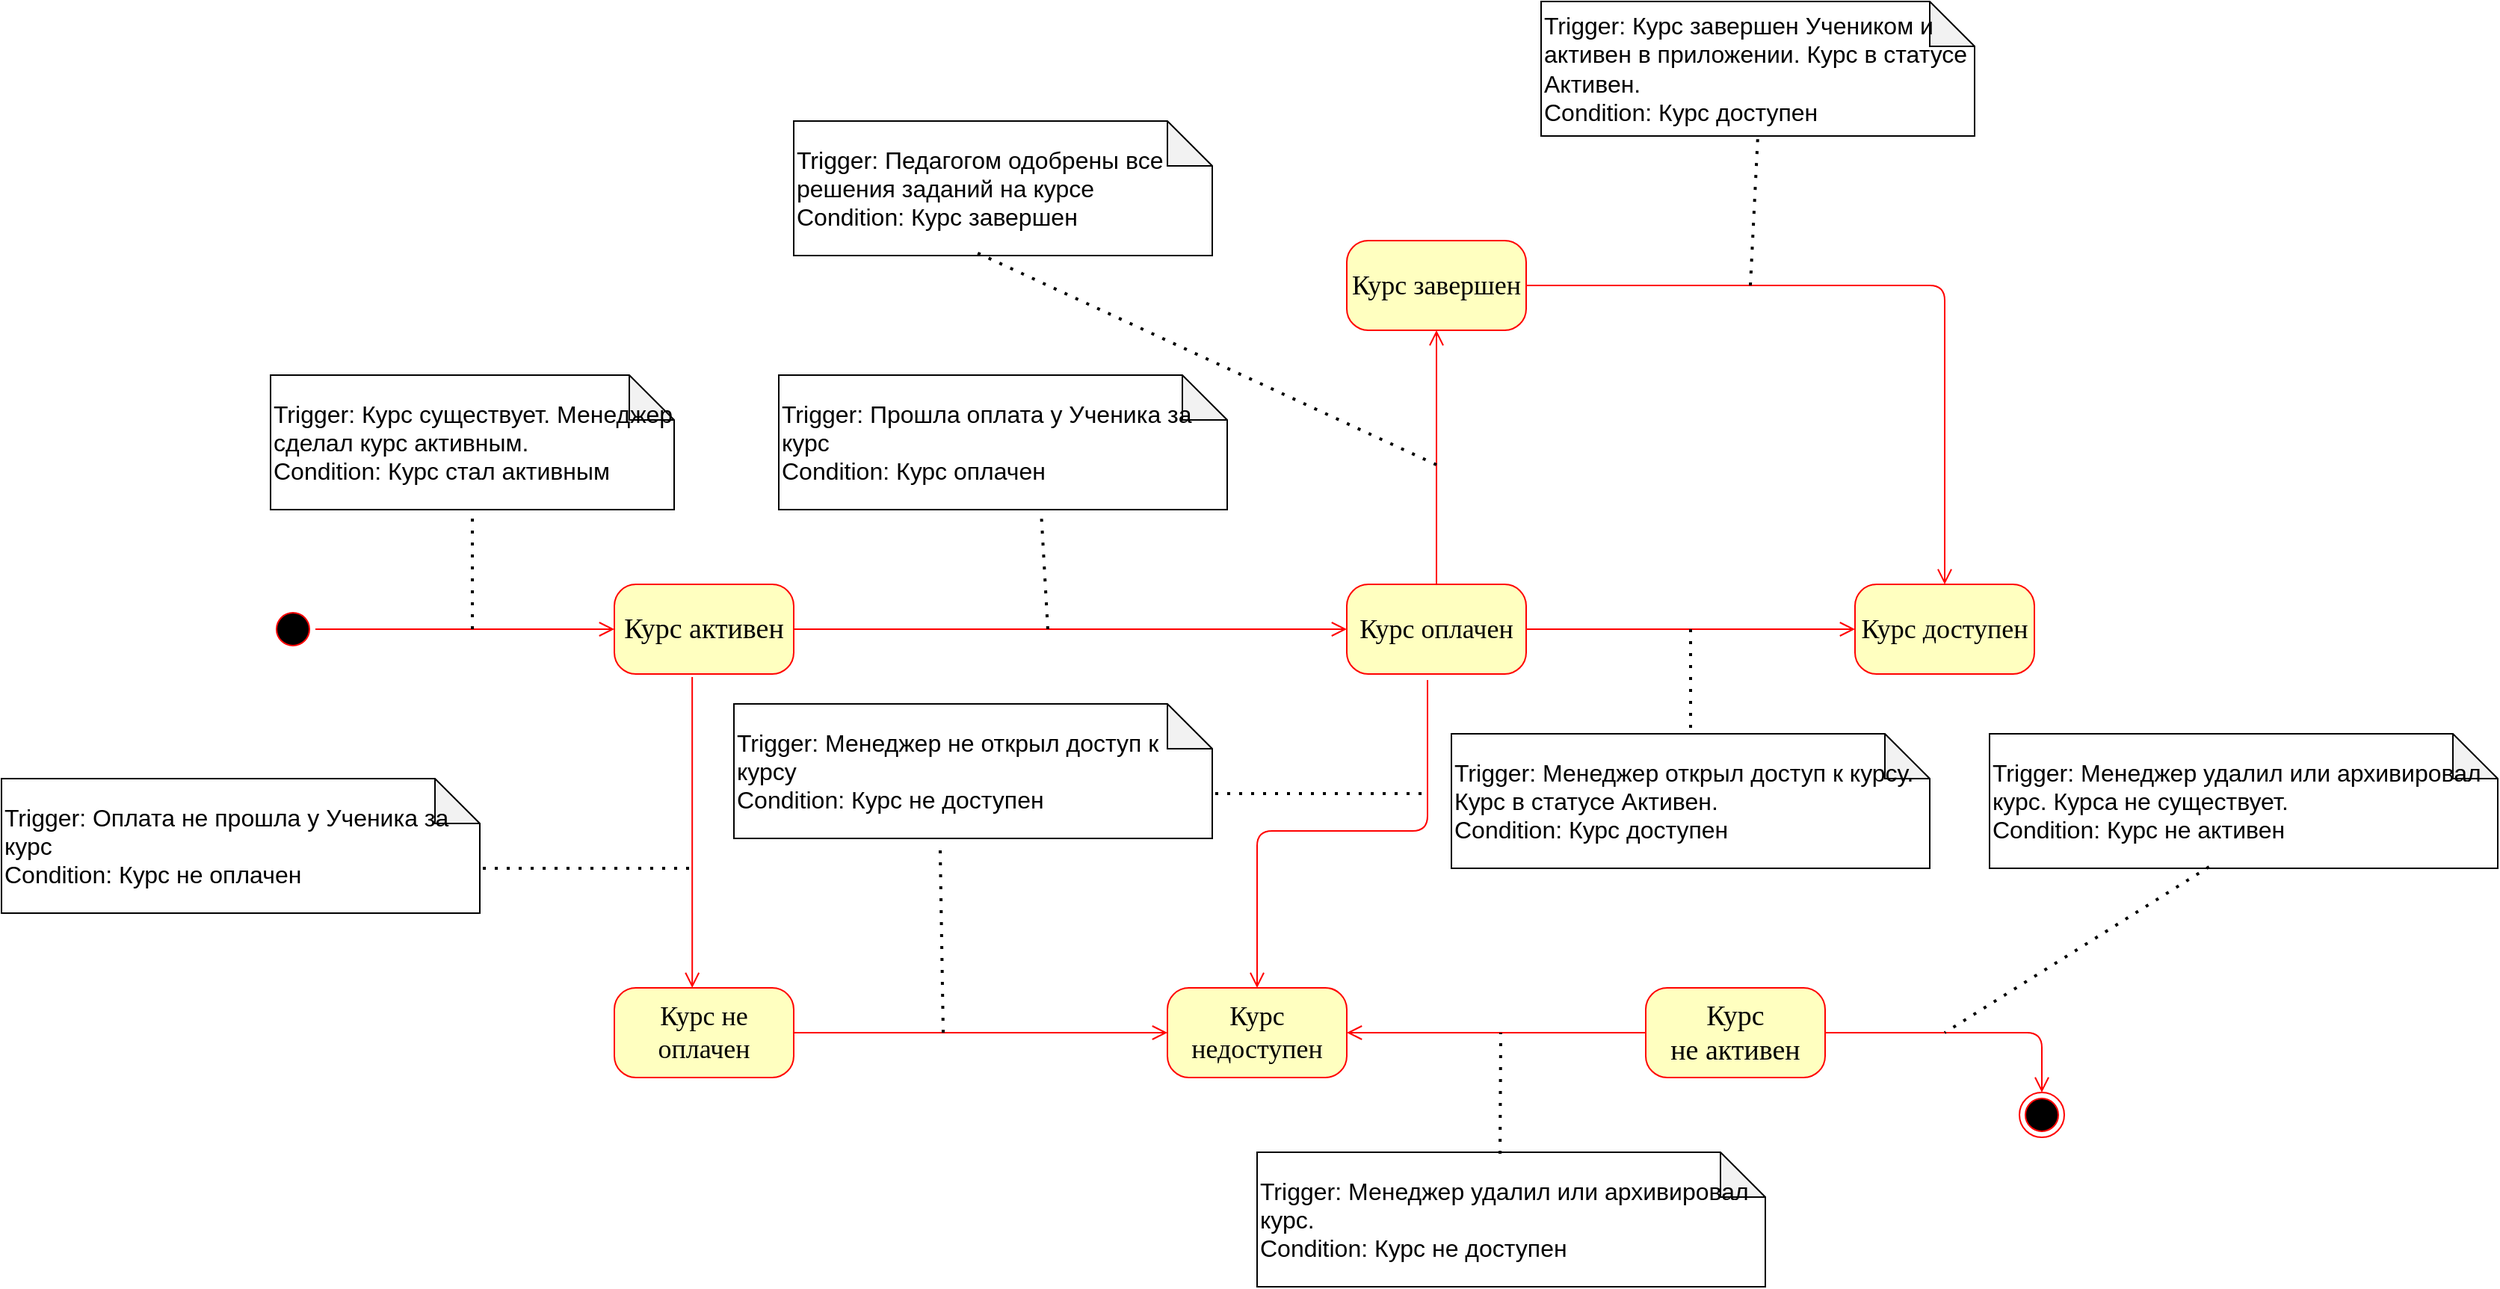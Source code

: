 <mxfile version="24.8.0">
  <diagram name="Page-1" id="58cdce13-f638-feb5-8d6f-7d28b1aa9fa0">
    <mxGraphModel dx="3540" dy="1768" grid="1" gridSize="10" guides="1" tooltips="1" connect="1" arrows="1" fold="1" page="1" pageScale="1" pageWidth="1100" pageHeight="850" background="none" math="0" shadow="0">
      <root>
        <mxCell id="0" />
        <mxCell id="1" parent="0" />
        <mxCell id="382b91b5511bd0f7-1" value="" style="ellipse;html=1;shape=startState;fillColor=#000000;strokeColor=#ff0000;rounded=1;shadow=0;comic=0;labelBackgroundColor=none;fontFamily=Verdana;fontSize=12;fontColor=#000000;align=center;direction=south;" parent="1" vertex="1">
          <mxGeometry x="-220" y="135" width="30" height="30" as="geometry" />
        </mxCell>
        <mxCell id="382b91b5511bd0f7-5" value="&lt;font style=&quot;font-size: 18px;&quot;&gt;Курс не оплачен&lt;/font&gt;" style="rounded=1;whiteSpace=wrap;html=1;arcSize=24;fillColor=#ffffc0;strokeColor=#ff0000;shadow=0;comic=0;labelBackgroundColor=none;fontFamily=Verdana;fontSize=12;fontColor=#000000;align=center;" parent="1" vertex="1">
          <mxGeometry x="10" y="390" width="120" height="60" as="geometry" />
        </mxCell>
        <mxCell id="382b91b5511bd0f7-6" value="&lt;font style=&quot;font-size: 19px;&quot;&gt;Курс активен&lt;/font&gt;" style="rounded=1;whiteSpace=wrap;html=1;arcSize=24;fillColor=#ffffc0;strokeColor=#ff0000;shadow=0;comic=0;labelBackgroundColor=none;fontFamily=Verdana;fontSize=12;fontColor=#000000;align=center;" parent="1" vertex="1">
          <mxGeometry x="10" y="120" width="120" height="60" as="geometry" />
        </mxCell>
        <mxCell id="382b91b5511bd0f7-7" value="&lt;font style=&quot;font-size: 18px;&quot;&gt;Курс оплачен&lt;/font&gt;" style="rounded=1;whiteSpace=wrap;html=1;arcSize=24;fillColor=#ffffc0;strokeColor=#ff0000;shadow=0;comic=0;labelBackgroundColor=none;fontFamily=Verdana;fontSize=12;fontColor=#000000;align=center;" parent="1" vertex="1">
          <mxGeometry x="500" y="120" width="120" height="60" as="geometry" />
        </mxCell>
        <mxCell id="3cde6dad864a17aa-13" style="edgeStyle=elbowEdgeStyle;html=1;exitX=1;exitY=0.5;entryX=0;entryY=0.5;labelBackgroundColor=none;endArrow=open;endSize=8;strokeColor=#ff0000;fontFamily=Verdana;fontSize=12;align=left;exitDx=0;exitDy=0;entryDx=0;entryDy=0;" parent="1" source="382b91b5511bd0f7-7" target="oNBWx0fiwFMOrfiqa535-5" edge="1">
          <mxGeometry relative="1" as="geometry">
            <mxPoint x="1000" y="280" as="sourcePoint" />
            <mxPoint x="850" y="280" as="targetPoint" />
          </mxGeometry>
        </mxCell>
        <mxCell id="2a3bc250acf0617d-9" style="edgeStyle=orthogonalEdgeStyle;html=1;labelBackgroundColor=none;endArrow=open;endSize=8;strokeColor=#ff0000;fontFamily=Verdana;fontSize=12;align=left;" parent="1" source="382b91b5511bd0f7-1" target="382b91b5511bd0f7-6" edge="1">
          <mxGeometry relative="1" as="geometry" />
        </mxCell>
        <mxCell id="2a3bc250acf0617d-15" style="edgeStyle=orthogonalEdgeStyle;html=1;exitX=1;exitY=0.5;entryX=0;entryY=0.5;labelBackgroundColor=none;endArrow=open;endSize=8;strokeColor=#ff0000;fontFamily=Verdana;fontSize=12;align=left;exitDx=0;exitDy=0;entryDx=0;entryDy=0;" parent="1" source="382b91b5511bd0f7-6" target="382b91b5511bd0f7-7" edge="1">
          <mxGeometry relative="1" as="geometry">
            <mxPoint x="840" y="210" as="sourcePoint" />
            <mxPoint x="990" y="210" as="targetPoint" />
          </mxGeometry>
        </mxCell>
        <mxCell id="oNBWx0fiwFMOrfiqa535-4" value="&lt;font style=&quot;font-size: 18px;&quot;&gt;Курс завершен&lt;/font&gt;" style="rounded=1;whiteSpace=wrap;html=1;arcSize=24;fillColor=#ffffc0;strokeColor=#ff0000;shadow=0;comic=0;labelBackgroundColor=none;fontFamily=Verdana;fontSize=12;fontColor=#000000;align=center;" vertex="1" parent="1">
          <mxGeometry x="500" y="-110" width="120" height="60" as="geometry" />
        </mxCell>
        <mxCell id="oNBWx0fiwFMOrfiqa535-5" value="&lt;font style=&quot;font-size: 18px;&quot;&gt;Курс доступен&lt;/font&gt;" style="rounded=1;whiteSpace=wrap;html=1;arcSize=24;fillColor=#ffffc0;strokeColor=#ff0000;shadow=0;comic=0;labelBackgroundColor=none;fontFamily=Verdana;fontSize=12;fontColor=#000000;align=center;" vertex="1" parent="1">
          <mxGeometry x="840" y="120" width="120" height="60" as="geometry" />
        </mxCell>
        <mxCell id="oNBWx0fiwFMOrfiqa535-6" value="&lt;font style=&quot;font-size: 18px;&quot;&gt;Курс недоступен&lt;/font&gt;" style="rounded=1;whiteSpace=wrap;html=1;arcSize=24;fillColor=#ffffc0;strokeColor=#ff0000;shadow=0;comic=0;labelBackgroundColor=none;fontFamily=Verdana;fontSize=12;fontColor=#000000;align=center;" vertex="1" parent="1">
          <mxGeometry x="380" y="390" width="120" height="60" as="geometry" />
        </mxCell>
        <mxCell id="oNBWx0fiwFMOrfiqa535-8" value="&lt;font style=&quot;font-size: 19px;&quot;&gt;Курс не&amp;nbsp;&lt;/font&gt;&lt;span style=&quot;font-size: 19px; background-color: initial;&quot;&gt;активен&lt;/span&gt;" style="rounded=1;whiteSpace=wrap;html=1;arcSize=24;fillColor=#ffffc0;strokeColor=#ff0000;shadow=0;comic=0;labelBackgroundColor=none;fontFamily=Verdana;fontSize=12;fontColor=#000000;align=center;" vertex="1" parent="1">
          <mxGeometry x="700" y="390" width="120" height="60" as="geometry" />
        </mxCell>
        <mxCell id="oNBWx0fiwFMOrfiqa535-9" value="" style="ellipse;html=1;shape=endState;fillColor=#000000;strokeColor=#ff0000;" vertex="1" parent="1">
          <mxGeometry x="950" y="460" width="30" height="30" as="geometry" />
        </mxCell>
        <mxCell id="oNBWx0fiwFMOrfiqa535-10" style="edgeStyle=orthogonalEdgeStyle;html=1;exitX=0.434;exitY=1.033;labelBackgroundColor=none;endArrow=open;endSize=8;strokeColor=#ff0000;fontFamily=Verdana;fontSize=12;align=left;exitDx=0;exitDy=0;exitPerimeter=0;" edge="1" parent="1" source="382b91b5511bd0f7-6" target="382b91b5511bd0f7-5">
          <mxGeometry relative="1" as="geometry">
            <mxPoint x="320" y="238.82" as="sourcePoint" />
            <mxPoint x="425" y="238.82" as="targetPoint" />
            <Array as="points">
              <mxPoint x="62" y="350" />
              <mxPoint x="62" y="350" />
            </Array>
          </mxGeometry>
        </mxCell>
        <mxCell id="oNBWx0fiwFMOrfiqa535-11" style="edgeStyle=orthogonalEdgeStyle;html=1;exitX=1;exitY=0.5;entryX=0;entryY=0.5;labelBackgroundColor=none;endArrow=open;endSize=8;strokeColor=#ff0000;fontFamily=Verdana;fontSize=12;align=left;exitDx=0;exitDy=0;entryDx=0;entryDy=0;" edge="1" parent="1" source="382b91b5511bd0f7-5" target="oNBWx0fiwFMOrfiqa535-6">
          <mxGeometry relative="1" as="geometry">
            <mxPoint x="620" y="340" as="sourcePoint" />
            <mxPoint x="725" y="340" as="targetPoint" />
          </mxGeometry>
        </mxCell>
        <mxCell id="oNBWx0fiwFMOrfiqa535-15" style="edgeStyle=orthogonalEdgeStyle;html=1;exitX=0.5;exitY=0;entryX=0.5;entryY=1;labelBackgroundColor=none;endArrow=open;endSize=8;strokeColor=#ff0000;fontFamily=Verdana;fontSize=12;align=left;exitDx=0;exitDy=0;entryDx=0;entryDy=0;" edge="1" parent="1" source="382b91b5511bd0f7-7" target="oNBWx0fiwFMOrfiqa535-4">
          <mxGeometry relative="1" as="geometry">
            <mxPoint x="345" y="130" as="sourcePoint" />
            <mxPoint x="345" y="60" as="targetPoint" />
          </mxGeometry>
        </mxCell>
        <mxCell id="oNBWx0fiwFMOrfiqa535-16" style="edgeStyle=orthogonalEdgeStyle;html=1;exitX=0;exitY=0.5;entryX=1;entryY=0.5;labelBackgroundColor=none;endArrow=open;endSize=8;strokeColor=#ff0000;fontFamily=Verdana;fontSize=12;align=left;exitDx=0;exitDy=0;entryDx=0;entryDy=0;" edge="1" parent="1" source="oNBWx0fiwFMOrfiqa535-8" target="oNBWx0fiwFMOrfiqa535-6">
          <mxGeometry relative="1" as="geometry">
            <mxPoint x="620" y="289.41" as="sourcePoint" />
            <mxPoint x="730" y="289.41" as="targetPoint" />
          </mxGeometry>
        </mxCell>
        <mxCell id="oNBWx0fiwFMOrfiqa535-17" style="edgeStyle=elbowEdgeStyle;html=1;exitX=1;exitY=0.5;entryX=0.5;entryY=0;labelBackgroundColor=none;endArrow=open;endSize=8;strokeColor=#ff0000;fontFamily=Verdana;fontSize=12;align=left;exitDx=0;exitDy=0;entryDx=0;entryDy=0;" edge="1" parent="1" source="oNBWx0fiwFMOrfiqa535-4" target="oNBWx0fiwFMOrfiqa535-5">
          <mxGeometry relative="1" as="geometry">
            <mxPoint x="680" y="49.41" as="sourcePoint" />
            <mxPoint x="770" y="49.41" as="targetPoint" />
            <Array as="points">
              <mxPoint x="900" y="10" />
            </Array>
          </mxGeometry>
        </mxCell>
        <mxCell id="oNBWx0fiwFMOrfiqa535-19" style="edgeStyle=orthogonalEdgeStyle;html=1;exitX=1;exitY=0.5;labelBackgroundColor=none;endArrow=open;endSize=8;strokeColor=#ff0000;fontFamily=Verdana;fontSize=12;align=left;exitDx=0;exitDy=0;entryX=0.5;entryY=0;entryDx=0;entryDy=0;" edge="1" parent="1" source="oNBWx0fiwFMOrfiqa535-8" target="oNBWx0fiwFMOrfiqa535-9">
          <mxGeometry relative="1" as="geometry">
            <mxPoint x="900" y="350" as="sourcePoint" />
            <mxPoint x="910" y="290" as="targetPoint" />
          </mxGeometry>
        </mxCell>
        <mxCell id="oNBWx0fiwFMOrfiqa535-22" value="" style="endArrow=none;dashed=1;html=1;dashPattern=1 3;strokeWidth=2;rounded=0;" edge="1" parent="1" target="oNBWx0fiwFMOrfiqa535-23">
          <mxGeometry width="50" height="50" relative="1" as="geometry">
            <mxPoint x="-85" y="150" as="sourcePoint" />
            <mxPoint x="265.135" y="20" as="targetPoint" />
          </mxGeometry>
        </mxCell>
        <mxCell id="oNBWx0fiwFMOrfiqa535-23" value="&lt;font style=&quot;font-size: 16px;&quot;&gt;Trigger: Курс существует. Менеджер сделал курс активным.&lt;br&gt;Condition: Курс стал активным&lt;/font&gt;" style="shape=note;whiteSpace=wrap;html=1;backgroundOutline=1;darkOpacity=0.05;align=left;" vertex="1" parent="1">
          <mxGeometry x="-220" y="-20" width="270" height="90" as="geometry" />
        </mxCell>
        <mxCell id="oNBWx0fiwFMOrfiqa535-24" value="&lt;font style=&quot;font-size: 16px;&quot;&gt;Trigger: Прошла оплата у Ученика за курс&lt;br&gt;Condition: Курс оплачен&lt;/font&gt;" style="shape=note;whiteSpace=wrap;html=1;backgroundOutline=1;darkOpacity=0.05;align=left;" vertex="1" parent="1">
          <mxGeometry x="120" y="-20" width="300" height="90" as="geometry" />
        </mxCell>
        <mxCell id="oNBWx0fiwFMOrfiqa535-25" value="" style="endArrow=none;dashed=1;html=1;dashPattern=1 3;strokeWidth=2;rounded=0;entryX=0.585;entryY=1.011;entryDx=0;entryDy=0;entryPerimeter=0;" edge="1" parent="1" target="oNBWx0fiwFMOrfiqa535-24">
          <mxGeometry width="50" height="50" relative="1" as="geometry">
            <mxPoint x="300" y="150" as="sourcePoint" />
            <mxPoint x="570" y="-70" as="targetPoint" />
          </mxGeometry>
        </mxCell>
        <mxCell id="oNBWx0fiwFMOrfiqa535-26" value="&lt;font style=&quot;font-size: 16px;&quot;&gt;Trigger: Педагогом одобрены все решения заданий на курсе&lt;br&gt;Condition: Курс завершен&lt;/font&gt;" style="shape=note;whiteSpace=wrap;html=1;backgroundOutline=1;darkOpacity=0.05;align=left;" vertex="1" parent="1">
          <mxGeometry x="130" y="-190" width="280" height="90" as="geometry" />
        </mxCell>
        <mxCell id="oNBWx0fiwFMOrfiqa535-27" value="" style="endArrow=none;dashed=1;html=1;dashPattern=1 3;strokeWidth=2;rounded=0;entryX=0.437;entryY=0.978;entryDx=0;entryDy=0;entryPerimeter=0;" edge="1" parent="1" target="oNBWx0fiwFMOrfiqa535-26">
          <mxGeometry width="50" height="50" relative="1" as="geometry">
            <mxPoint x="560" y="40" as="sourcePoint" />
            <mxPoint x="368" y="71" as="targetPoint" />
          </mxGeometry>
        </mxCell>
        <mxCell id="oNBWx0fiwFMOrfiqa535-28" value="&lt;font style=&quot;font-size: 16px;&quot;&gt;Trigger: Курс завершен Учеником и активен в приложении. Курс в статусе Активен.&lt;br&gt;Condition: Курс доступен&lt;/font&gt;" style="shape=note;whiteSpace=wrap;html=1;backgroundOutline=1;darkOpacity=0.05;align=left;" vertex="1" parent="1">
          <mxGeometry x="630" y="-270" width="290" height="90" as="geometry" />
        </mxCell>
        <mxCell id="oNBWx0fiwFMOrfiqa535-29" value="" style="endArrow=none;dashed=1;html=1;dashPattern=1 3;strokeWidth=2;rounded=0;entryX=0.5;entryY=1;entryDx=0;entryDy=0;entryPerimeter=0;" edge="1" parent="1" target="oNBWx0fiwFMOrfiqa535-28">
          <mxGeometry width="50" height="50" relative="1" as="geometry">
            <mxPoint x="770" y="-80" as="sourcePoint" />
            <mxPoint x="268" y="-92" as="targetPoint" />
          </mxGeometry>
        </mxCell>
        <mxCell id="oNBWx0fiwFMOrfiqa535-30" value="&lt;font style=&quot;font-size: 16px;&quot;&gt;Trigger: Оплата не прошла у Ученика за курс&lt;br&gt;Condition: Курс не оплачен&lt;/font&gt;" style="shape=note;whiteSpace=wrap;html=1;backgroundOutline=1;darkOpacity=0.05;align=left;" vertex="1" parent="1">
          <mxGeometry x="-400" y="250" width="320" height="90" as="geometry" />
        </mxCell>
        <mxCell id="oNBWx0fiwFMOrfiqa535-31" value="" style="endArrow=none;dashed=1;html=1;dashPattern=1 3;strokeWidth=2;rounded=0;entryX=0;entryY=0;entryDx=320;entryDy=60;entryPerimeter=0;" edge="1" parent="1" target="oNBWx0fiwFMOrfiqa535-30">
          <mxGeometry width="50" height="50" relative="1" as="geometry">
            <mxPoint x="60" y="310" as="sourcePoint" />
            <mxPoint x="306" y="81" as="targetPoint" />
          </mxGeometry>
        </mxCell>
        <mxCell id="oNBWx0fiwFMOrfiqa535-32" value="&lt;font style=&quot;font-size: 16px;&quot;&gt;Trigger: Менеджер не открыл доступ к курсу&lt;br&gt;Condition: Курс не доступен&lt;/font&gt;" style="shape=note;whiteSpace=wrap;html=1;backgroundOutline=1;darkOpacity=0.05;align=left;" vertex="1" parent="1">
          <mxGeometry x="90" y="200" width="320" height="90" as="geometry" />
        </mxCell>
        <mxCell id="oNBWx0fiwFMOrfiqa535-33" value="" style="endArrow=none;dashed=1;html=1;dashPattern=1 3;strokeWidth=2;rounded=0;entryX=0.431;entryY=1.044;entryDx=0;entryDy=0;entryPerimeter=0;" edge="1" parent="1" target="oNBWx0fiwFMOrfiqa535-32">
          <mxGeometry width="50" height="50" relative="1" as="geometry">
            <mxPoint x="230" y="420" as="sourcePoint" />
            <mxPoint x="250" y="330" as="targetPoint" />
          </mxGeometry>
        </mxCell>
        <mxCell id="oNBWx0fiwFMOrfiqa535-34" value="&lt;font style=&quot;font-size: 16px;&quot;&gt;Trigger: Менеджер открыл доступ к курсу. Курс в статусе Активен.&lt;br&gt;Condition: Курс доступен&lt;/font&gt;" style="shape=note;whiteSpace=wrap;html=1;backgroundOutline=1;darkOpacity=0.05;align=left;" vertex="1" parent="1">
          <mxGeometry x="570" y="220" width="320" height="90" as="geometry" />
        </mxCell>
        <mxCell id="oNBWx0fiwFMOrfiqa535-35" value="" style="endArrow=none;dashed=1;html=1;dashPattern=1 3;strokeWidth=2;rounded=0;" edge="1" parent="1" target="oNBWx0fiwFMOrfiqa535-34">
          <mxGeometry width="50" height="50" relative="1" as="geometry">
            <mxPoint x="730" y="150" as="sourcePoint" />
            <mxPoint x="730" y="240" as="targetPoint" />
          </mxGeometry>
        </mxCell>
        <mxCell id="oNBWx0fiwFMOrfiqa535-40" value="" style="endArrow=none;dashed=1;html=1;dashPattern=1 3;strokeWidth=2;rounded=0;entryX=0;entryY=0;entryDx=320;entryDy=60;entryPerimeter=0;" edge="1" parent="1" target="oNBWx0fiwFMOrfiqa535-32">
          <mxGeometry width="50" height="50" relative="1" as="geometry">
            <mxPoint x="550" y="260" as="sourcePoint" />
            <mxPoint x="238" y="344" as="targetPoint" />
          </mxGeometry>
        </mxCell>
        <mxCell id="oNBWx0fiwFMOrfiqa535-41" value="&lt;font style=&quot;font-size: 16px;&quot;&gt;Trigger: Менеджер удалил или архивировал курс.&lt;br&gt;Condition: Курс не доступен&lt;/font&gt;" style="shape=note;whiteSpace=wrap;html=1;backgroundOutline=1;darkOpacity=0.05;align=left;" vertex="1" parent="1">
          <mxGeometry x="440" y="500" width="340" height="90" as="geometry" />
        </mxCell>
        <mxCell id="oNBWx0fiwFMOrfiqa535-42" value="" style="endArrow=none;dashed=1;html=1;dashPattern=1 3;strokeWidth=2;rounded=0;exitX=0.478;exitY=0.011;exitDx=0;exitDy=0;exitPerimeter=0;" edge="1" parent="1" source="oNBWx0fiwFMOrfiqa535-41">
          <mxGeometry width="50" height="50" relative="1" as="geometry">
            <mxPoint x="740" y="160" as="sourcePoint" />
            <mxPoint x="603" y="420" as="targetPoint" />
          </mxGeometry>
        </mxCell>
        <mxCell id="oNBWx0fiwFMOrfiqa535-43" style="edgeStyle=orthogonalEdgeStyle;html=1;exitX=0.45;exitY=1.067;entryX=0.5;entryY=0;labelBackgroundColor=none;endArrow=open;endSize=8;strokeColor=#ff0000;fontFamily=Verdana;fontSize=12;align=left;exitDx=0;exitDy=0;entryDx=0;entryDy=0;exitPerimeter=0;" edge="1" parent="1" source="382b91b5511bd0f7-7" target="oNBWx0fiwFMOrfiqa535-6">
          <mxGeometry relative="1" as="geometry">
            <mxPoint x="140" y="430" as="sourcePoint" />
            <mxPoint x="390" y="430" as="targetPoint" />
          </mxGeometry>
        </mxCell>
        <mxCell id="oNBWx0fiwFMOrfiqa535-44" value="&lt;font style=&quot;font-size: 16px;&quot;&gt;Trigger: Менеджер удалил или архивировал курс. Курса не существует.&lt;br&gt;Condition: Курс не активен&lt;/font&gt;" style="shape=note;whiteSpace=wrap;html=1;backgroundOutline=1;darkOpacity=0.05;align=left;" vertex="1" parent="1">
          <mxGeometry x="930" y="220" width="340" height="90" as="geometry" />
        </mxCell>
        <mxCell id="oNBWx0fiwFMOrfiqa535-45" value="" style="endArrow=none;dashed=1;html=1;dashPattern=1 3;strokeWidth=2;rounded=0;exitX=0.432;exitY=0.989;exitDx=0;exitDy=0;exitPerimeter=0;" edge="1" parent="1" source="oNBWx0fiwFMOrfiqa535-44">
          <mxGeometry width="50" height="50" relative="1" as="geometry">
            <mxPoint x="740" y="160" as="sourcePoint" />
            <mxPoint x="900" y="420" as="targetPoint" />
          </mxGeometry>
        </mxCell>
      </root>
    </mxGraphModel>
  </diagram>
</mxfile>
